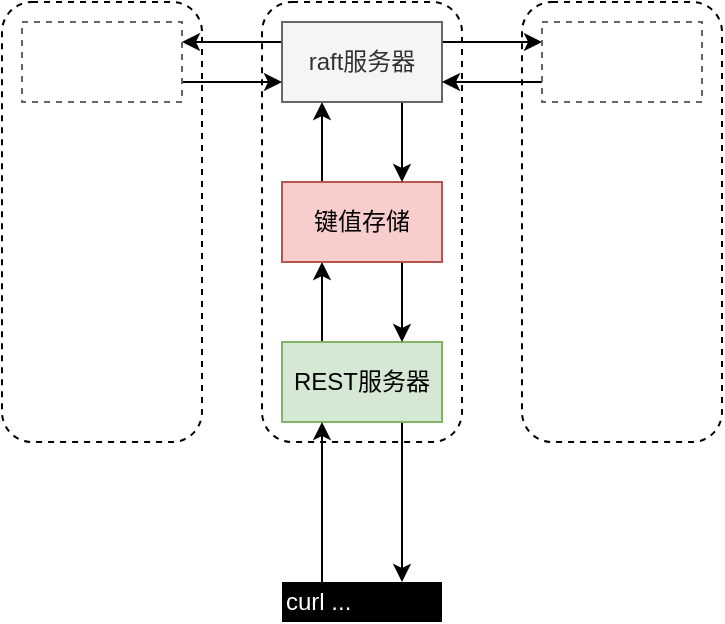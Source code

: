 <mxfile version="13.9.5" type="device"><diagram id="rRpEIa_KGA2inyHHXqwN" name="design"><mxGraphModel dx="621" dy="461" grid="1" gridSize="10" guides="1" tooltips="1" connect="1" arrows="1" fold="1" page="1" pageScale="1" pageWidth="827" pageHeight="1169" math="0" shadow="0"><root><mxCell id="0"/><mxCell id="1" parent="0"/><mxCell id="tU7ouS_0C0mBLxPq2uyY-9" value="" style="rounded=1;whiteSpace=wrap;html=1;fillColor=none;dashed=1;" vertex="1" parent="1"><mxGeometry x="230" y="150" width="100" height="220" as="geometry"/></mxCell><mxCell id="tU7ouS_0C0mBLxPq2uyY-10" value="" style="rounded=1;whiteSpace=wrap;html=1;fillColor=none;dashed=1;" vertex="1" parent="1"><mxGeometry x="360" y="150" width="100" height="220" as="geometry"/></mxCell><mxCell id="tU7ouS_0C0mBLxPq2uyY-11" value="" style="rounded=1;whiteSpace=wrap;html=1;fillColor=none;dashed=1;" vertex="1" parent="1"><mxGeometry x="100" y="150" width="100" height="220" as="geometry"/></mxCell><mxCell id="tU7ouS_0C0mBLxPq2uyY-7" style="edgeStyle=orthogonalEdgeStyle;rounded=0;orthogonalLoop=1;jettySize=auto;html=1;exitX=0.25;exitY=0;exitDx=0;exitDy=0;entryX=0.25;entryY=1;entryDx=0;entryDy=0;endArrow=classic;endFill=1;" edge="1" parent="1" source="tU7ouS_0C0mBLxPq2uyY-1" target="tU7ouS_0C0mBLxPq2uyY-2"><mxGeometry relative="1" as="geometry"/></mxCell><mxCell id="tU7ouS_0C0mBLxPq2uyY-25" style="edgeStyle=orthogonalEdgeStyle;rounded=0;orthogonalLoop=1;jettySize=auto;html=1;exitX=0.75;exitY=1;exitDx=0;exitDy=0;entryX=0.75;entryY=0;entryDx=0;entryDy=0;startArrow=none;startFill=0;endArrow=classic;endFill=1;" edge="1" parent="1" source="tU7ouS_0C0mBLxPq2uyY-1" target="tU7ouS_0C0mBLxPq2uyY-23"><mxGeometry relative="1" as="geometry"/></mxCell><mxCell id="tU7ouS_0C0mBLxPq2uyY-1" value="REST服务器" style="rounded=0;whiteSpace=wrap;html=1;fillColor=#d5e8d4;strokeColor=#82b366;" vertex="1" parent="1"><mxGeometry x="240" y="320" width="80" height="40" as="geometry"/></mxCell><mxCell id="tU7ouS_0C0mBLxPq2uyY-4" style="edgeStyle=orthogonalEdgeStyle;rounded=0;orthogonalLoop=1;jettySize=auto;html=1;exitX=0.25;exitY=0;exitDx=0;exitDy=0;entryX=0.25;entryY=1;entryDx=0;entryDy=0;" edge="1" parent="1" source="tU7ouS_0C0mBLxPq2uyY-2" target="tU7ouS_0C0mBLxPq2uyY-3"><mxGeometry relative="1" as="geometry"/></mxCell><mxCell id="tU7ouS_0C0mBLxPq2uyY-8" style="edgeStyle=orthogonalEdgeStyle;rounded=0;orthogonalLoop=1;jettySize=auto;html=1;exitX=0.75;exitY=1;exitDx=0;exitDy=0;entryX=0.75;entryY=0;entryDx=0;entryDy=0;endArrow=classic;endFill=1;" edge="1" parent="1" source="tU7ouS_0C0mBLxPq2uyY-2" target="tU7ouS_0C0mBLxPq2uyY-1"><mxGeometry relative="1" as="geometry"/></mxCell><mxCell id="tU7ouS_0C0mBLxPq2uyY-2" value="键值存储" style="rounded=0;whiteSpace=wrap;html=1;fillColor=#f8cecc;strokeColor=#b85450;" vertex="1" parent="1"><mxGeometry x="240" y="240" width="80" height="40" as="geometry"/></mxCell><mxCell id="tU7ouS_0C0mBLxPq2uyY-5" style="edgeStyle=orthogonalEdgeStyle;rounded=0;orthogonalLoop=1;jettySize=auto;html=1;exitX=0.75;exitY=1;exitDx=0;exitDy=0;entryX=0.75;entryY=0;entryDx=0;entryDy=0;" edge="1" parent="1" source="tU7ouS_0C0mBLxPq2uyY-3" target="tU7ouS_0C0mBLxPq2uyY-2"><mxGeometry relative="1" as="geometry"/></mxCell><mxCell id="tU7ouS_0C0mBLxPq2uyY-19" style="edgeStyle=orthogonalEdgeStyle;rounded=0;orthogonalLoop=1;jettySize=auto;html=1;exitX=0;exitY=0.25;exitDx=0;exitDy=0;entryX=1;entryY=0.25;entryDx=0;entryDy=0;startArrow=none;startFill=0;endArrow=classic;endFill=1;" edge="1" parent="1" source="tU7ouS_0C0mBLxPq2uyY-3" target="tU7ouS_0C0mBLxPq2uyY-17"><mxGeometry relative="1" as="geometry"/></mxCell><mxCell id="tU7ouS_0C0mBLxPq2uyY-21" style="edgeStyle=orthogonalEdgeStyle;rounded=0;orthogonalLoop=1;jettySize=auto;html=1;exitX=1;exitY=0.25;exitDx=0;exitDy=0;entryX=0;entryY=0.25;entryDx=0;entryDy=0;startArrow=none;startFill=0;endArrow=classic;endFill=1;" edge="1" parent="1" source="tU7ouS_0C0mBLxPq2uyY-3" target="tU7ouS_0C0mBLxPq2uyY-18"><mxGeometry relative="1" as="geometry"/></mxCell><mxCell id="tU7ouS_0C0mBLxPq2uyY-3" value="raft服务器" style="rounded=0;whiteSpace=wrap;html=1;fillColor=#f5f5f5;strokeColor=#666666;fontColor=#333333;" vertex="1" parent="1"><mxGeometry x="240" y="160" width="80" height="40" as="geometry"/></mxCell><mxCell id="tU7ouS_0C0mBLxPq2uyY-20" style="edgeStyle=orthogonalEdgeStyle;rounded=0;orthogonalLoop=1;jettySize=auto;html=1;exitX=1;exitY=0.75;exitDx=0;exitDy=0;entryX=0;entryY=0.75;entryDx=0;entryDy=0;startArrow=none;startFill=0;endArrow=classic;endFill=1;" edge="1" parent="1" source="tU7ouS_0C0mBLxPq2uyY-17" target="tU7ouS_0C0mBLxPq2uyY-3"><mxGeometry relative="1" as="geometry"/></mxCell><mxCell id="tU7ouS_0C0mBLxPq2uyY-17" value="" style="rounded=0;whiteSpace=wrap;html=1;strokeColor=#666666;fontColor=#333333;fillColor=none;dashed=1;" vertex="1" parent="1"><mxGeometry x="110" y="160" width="80" height="40" as="geometry"/></mxCell><mxCell id="tU7ouS_0C0mBLxPq2uyY-22" style="edgeStyle=orthogonalEdgeStyle;rounded=0;orthogonalLoop=1;jettySize=auto;html=1;exitX=0;exitY=0.75;exitDx=0;exitDy=0;entryX=1;entryY=0.75;entryDx=0;entryDy=0;startArrow=none;startFill=0;endArrow=classic;endFill=1;" edge="1" parent="1" source="tU7ouS_0C0mBLxPq2uyY-18" target="tU7ouS_0C0mBLxPq2uyY-3"><mxGeometry relative="1" as="geometry"/></mxCell><mxCell id="tU7ouS_0C0mBLxPq2uyY-18" value="" style="rounded=0;whiteSpace=wrap;html=1;strokeColor=#666666;fontColor=#333333;fillColor=none;dashed=1;" vertex="1" parent="1"><mxGeometry x="370" y="160" width="80" height="40" as="geometry"/></mxCell><mxCell id="tU7ouS_0C0mBLxPq2uyY-24" style="edgeStyle=orthogonalEdgeStyle;rounded=0;orthogonalLoop=1;jettySize=auto;html=1;exitX=0.25;exitY=0;exitDx=0;exitDy=0;entryX=0.25;entryY=1;entryDx=0;entryDy=0;startArrow=none;startFill=0;endArrow=classic;endFill=1;" edge="1" parent="1" source="tU7ouS_0C0mBLxPq2uyY-23" target="tU7ouS_0C0mBLxPq2uyY-1"><mxGeometry relative="1" as="geometry"/></mxCell><mxCell id="tU7ouS_0C0mBLxPq2uyY-23" value="&lt;font color=&quot;#ffffff&quot;&gt;curl ...&lt;/font&gt;" style="rounded=0;whiteSpace=wrap;html=1;dashed=1;fillColor=#000000;strokeColor=none;align=left;" vertex="1" parent="1"><mxGeometry x="240" y="440" width="80" height="20" as="geometry"/></mxCell></root></mxGraphModel></diagram></mxfile>